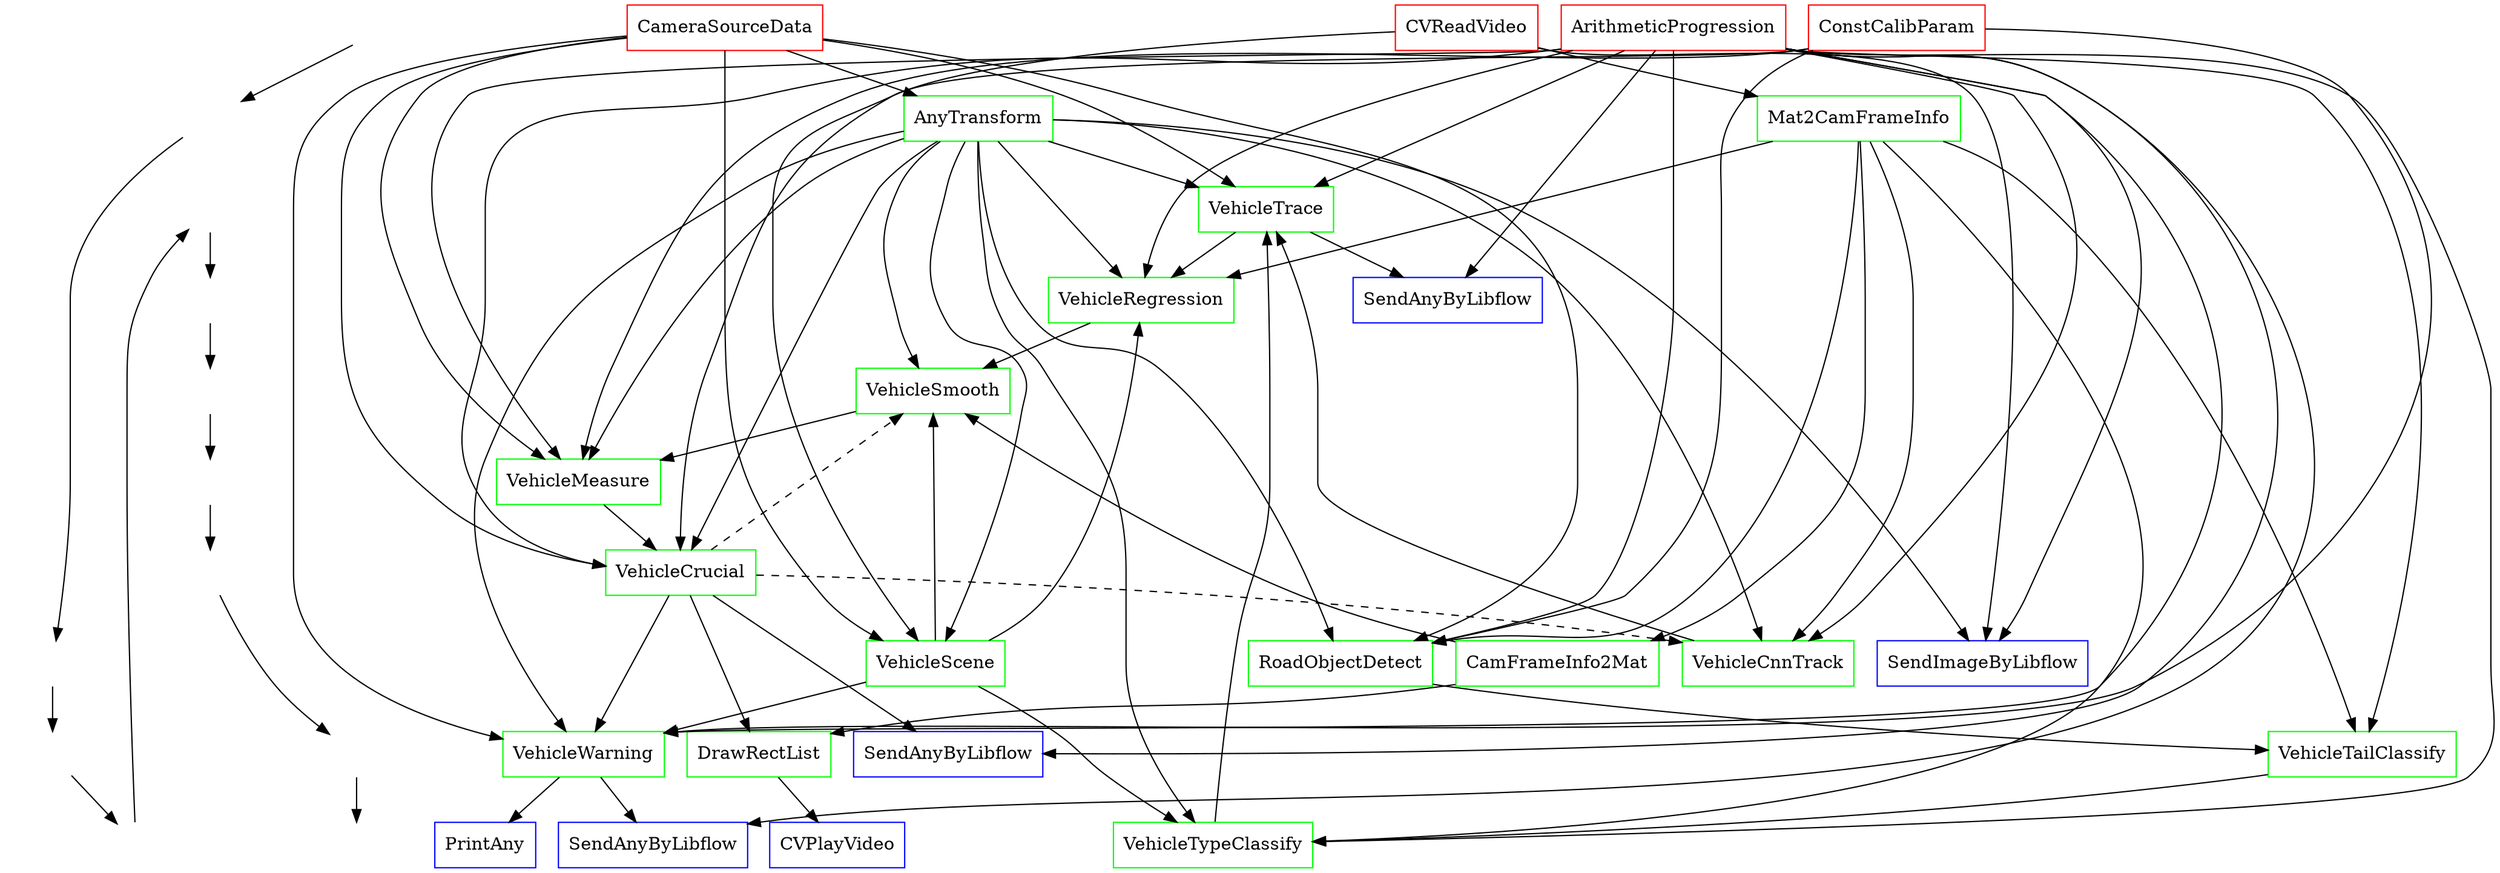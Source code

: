 digraph {
	graph [ratio = fill];
	subgraph G0 {
		G0N0 [label=VehicleTrace color=green shape=box]
		G0N1 [label=VehicleTypeClassify color=green shape=box]
		G0N2 [label=VehicleRegression color=green shape=box]
		G0N3 [label=VehicleMeasure color=green shape=box]
		G0N4 [label=VehicleWarning color=green shape=box]
		G0N5 [label=VehicleCrucial color=green shape=box]
		G0N6 [label=ConstCalibParam color=red shape=box]
		G0N7 [label=VehicleScene color=green shape=box]
		G0N8 [label=ArithmeticProgression color=red shape=box]
		G0N9 [label=VehicleTailClassify color=green shape=box]
		G0N10 [label=Mat2CamFrameInfo color=green shape=box]
		G0N11 [label=CamFrameInfo2Mat color=green shape=box]
		G0N12 [label=VehicleCnnTrack color=green shape=box]
		G0N13 [label=RoadObjectDetect color=green shape=box]
		G0N14 [label=VehicleSmooth color=green shape=box]
		G0N15 [label=PrintAny color=blue shape=box]
		G0N16 [label=DrawRectList color=green shape=box]
		G0N17 [label=CVPlayVideo color=blue shape=box]
		G0N18 [label=CVReadVideo color=red shape=box]
		G0N19 [label=CameraSourceData color=red shape=box]
		G0N20 [label=AnyTransform color=green shape=box]
		G0N21 [label=SendAnyByLibflow color=blue shape=box]
		G0N22 [label=SendImageByLibflow color=blue shape=box]
		G0N23 [label=SendAnyByLibflow color=blue shape=box]
		G0N24 [label=SendAnyByLibflow color=blue shape=box]
		G0N1 -> G0N0
		G0N0 -> G0N2
		G0N3 -> G0N5
		G0N5 -> G0N4
		G0N19 -> G0N7
		G0N7 -> G0N1
		G0N7 -> G0N2
		G0N19 -> G0N0
		G0N18 -> G0N7
		G0N8 -> G0N1
		G0N8 -> G0N0
		G0N8 -> G0N2
		G0N8 -> G0N3
		G0N8 -> G0N5
		G0N8 -> G0N4
		G0N19 -> G0N3
		G0N19 -> G0N4
		G0N19 -> G0N5
		G0N7 -> G0N4
		G0N6 -> G0N3
		G0N6 -> G0N5
		G0N6 -> G0N4
		G0N18 -> G0N10
		G0N10 -> G0N13
		G0N19 -> G0N13
		G0N8 -> G0N13
		G0N6 -> G0N13
		G0N10 -> G0N1
		G0N10 -> G0N2
		G0N19 -> G0N20
		G0N20 -> G0N7
		G0N20 -> G0N13
		G0N20 -> G0N1
		G0N20 -> G0N0
		G0N20 -> G0N2
		G0N20 -> G0N3
		G0N20 -> G0N5
		G0N20 -> G0N4
		G0N10 -> G0N9
		G0N8 -> G0N9
		G0N13 -> G0N9
		G0N9 -> G0N1
		G0N10 -> G0N11
		G0N14 -> G0N3
		G0N7 -> G0N14
		G0N2 -> G0N14
		G0N20 -> G0N14
		G0N12 -> G0N0
		G0N10 -> G0N12
		G0N11 -> G0N14
		G0N8 -> G0N12
		G0N20 -> G0N12
		G0N4 -> G0N15
		G0N5 -> G0N16
		G0N16 -> G0N17
		G0N11 -> G0N16
		G0N18 -> G0N22
		G0N8 -> G0N22
		G0N20 -> G0N22
		G0N5 -> G0N23
		G0N4 -> G0N21
		G0N8 -> G0N23
		G0N8 -> G0N21
		G0N0 -> G0N24
		G0N8 -> G0N24
		G0N5 -> G0N14 [style=dashed]
		G0N5 -> G0N12 [style=dashed]

		rank0 [style=invisible]
		subgraph Sub0 {
			rank=same
			rank0 -> G0N19 -> G0N18 -> G0N8 -> G0N6 [ style=invis ];
			rankdir=LR;
		}

		rank1 [style=invisible]
		subgraph Sub1 {
			rank=same
			rank1 -> G0N20 -> G0N10 [ style=invis ];
			rankdir=LR;
		}

		rank2 [style=invisible]
		subgraph Sub2 {
			rank=same
			rank2 -> G0N7 -> G0N22 -> G0N13 -> G0N11 -> G0N12 [ style=invis ];
			rankdir=LR;
		}

		rank3 [style=invisible]
		subgraph Sub3 {
			rank=same
			rank3 -> G0N9 [ style=invis ];
			rankdir=LR;
		}

		rank4 [style=invisible]
		subgraph Sub4 {
			rank=same
			rank4 -> G0N1 [ style=invis ];
			rankdir=LR;
		}

		rank5 [style=invisible]
		subgraph Sub5 {
			rank=same
			rank5 -> G0N0 [ style=invis ];
			rankdir=LR;
		}

		rank6 [style=invisible]
		subgraph Sub6 {
			rank=same
			rank6 -> G0N2 -> G0N24 [ style=invis ];
			rankdir=LR;
		}

		rank7 [style=invisible]
		subgraph Sub7 {
			rank=same
			rank7 -> G0N14 [ style=invis ];
			rankdir=LR;
		}

		rank8 [style=invisible]
		subgraph Sub8 {
			rank=same
			rank8 -> G0N3 [ style=invis ];
			rankdir=LR;
		}

		rank9 [style=invisible]
		subgraph Sub9 {
			rank=same
			rank9 -> G0N5 [ style=invis ];
			rankdir=LR;
		}

		rank10 [style=invisible]
		subgraph Sub10 {
			rank=same
			rank10 -> G0N4 -> G0N16 -> G0N23 [ style=invis ];
			rankdir=LR;
		}

		rank11 [style=invisible]
		subgraph Sub11 {
			rank=same
			rank11 -> G0N15 -> G0N21 -> G0N17 [ style=invis ];
			rankdir=LR;
		}

		rank0 -> rank1 -> rank2 -> rank3 -> rank4 -> rank5 -> rank6 -> rank7 -> rank8 -> rank9 -> rank10 -> rank11 ;

	}
}
